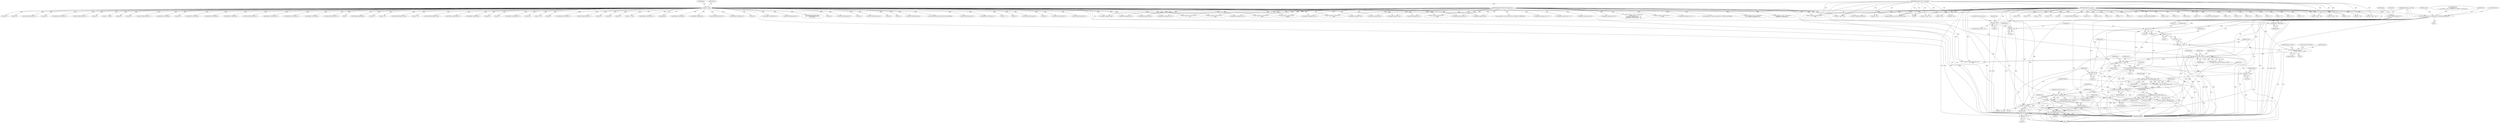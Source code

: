 digraph "0_tcpdump_d10a0f980fe8f9407ab1ffbd612641433ebe175e@pointer" {
"1002699" [label="(Call,tptr + 1)"];
"1002682" [label="(Call,ND_TCHECK2(tptr[0], 2))"];
"1002807" [label="(Call,tptr += alen)"];
"1002800" [label="(Call,bgp_attr_print(ndo, atype, tptr, alen))"];
"1002663" [label="(Call,as_printf(ndo, astostr, sizeof(astostr), EXTRACT_32BITS(tptr)))"];
"1000126" [label="(MethodParameterIn,netdissect_options *ndo)"];
"1002668" [label="(Call,EXTRACT_32BITS(tptr))"];
"1000142" [label="(Call,tptr = pptr)"];
"1000128" [label="(MethodParameterIn,const u_char *pptr)"];
"1002648" [label="(Call,ND_TCHECK2(tptr[0], 4))"];
"1002740" [label="(Call,tok2str(bgp_attr_values,\n                                      \"Unknown Attribute\", atype))"];
"1002696" [label="(Call,atype = *(tptr + 1))"];
"1000127" [label="(MethodParameterIn,u_int atype)"];
"1002728" [label="(Call,tptr += alenlen)"];
"1002719" [label="(Call,len < alenlen)"];
"1002705" [label="(Call,len -= 2)"];
"1002688" [label="(Call,len < 2)"];
"1002673" [label="(Call,len -=4)"];
"1002654" [label="(Call,len < 4)"];
"1000129" [label="(MethodParameterIn,u_int len)"];
"1002810" [label="(Call,len -= alen)"];
"1002731" [label="(Call,len -= alenlen)"];
"1002713" [label="(Call,ND_TCHECK2(tptr[0], alenlen))"];
"1002710" [label="(Call,bgp_attr_lenlen(aflags, tptr))"];
"1002692" [label="(Call,aflags = *tptr)"];
"1002702" [label="(Call,tptr += 2)"];
"1002670" [label="(Call,tptr+=4)"];
"1002708" [label="(Call,alenlen = bgp_attr_lenlen(aflags, tptr))"];
"1002725" [label="(Call,bgp_attr_len(aflags, tptr))"];
"1002723" [label="(Call,alen = bgp_attr_len(aflags, tptr))"];
"1000129" [label="(MethodParameterIn,u_int len)"];
"1000376" [label="(Call,len != 8)"];
"1001647" [label="(Call,EXTRACT_16BITS(tptr))"];
"1002652" [label="(Literal,4)"];
"1000362" [label="(Call,len != 0)"];
"1002869" [label="(Call,len -= 12)"];
"1002739" [label="(Block,)"];
"1002505" [label="(Call,ND_TCHECK2(tptr[0], 8))"];
"1002690" [label="(Literal,2)"];
"1000598" [label="(Call,ipaddr_string(ndo, tptr))"];
"1000128" [label="(MethodParameterIn,const u_char *pptr)"];
"1002431" [label="(Call,EXTRACT_24BITS(tptr+2))"];
"1000338" [label="(Call,len != 4)"];
"1002257" [label="(Call,tptr+2)"];
"1002722" [label="(ControlStructure,goto trunc;)"];
"1000463" [label="(Call,ipaddr_string(ndo, tptr + 4))"];
"1000385" [label="(Call,ND_TCHECK2(tptr[0], len))"];
"1000190" [label="(Call,!len)"];
"1002905" [label="(Call,ND_TCHECK2(*pptr,len))"];
"1002736" [label="(Identifier,ndo)"];
"1002811" [label="(Identifier,len)"];
"1002242" [label="(Call,EXTRACT_32BITS(tptr+2))"];
"1002447" [label="(Call,ND_TCHECK2(tptr[0], 8))"];
"1002696" [label="(Call,atype = *(tptr + 1))"];
"1000170" [label="(Call,tok2str(bgp_origin_values,\n\t\t\t\t\t\t\"Unknown Origin Typecode\",\n\t\t\t\t\t\ttptr[0]))"];
"1002707" [label="(Literal,2)"];
"1002725" [label="(Call,bgp_attr_len(aflags, tptr))"];
"1002728" [label="(Call,tptr += alenlen)"];
"1002721" [label="(Identifier,alenlen)"];
"1002516" [label="(Call,ipaddr_string(ndo, tptr))"];
"1002701" [label="(Literal,1)"];
"1002308" [label="(Call,tptr+6)"];
"1000321" [label="(Call,ND_TCHECK2(tptr[0], 4))"];
"1001691" [label="(Call,tptr < pptr + len)"];
"1002687" [label="(ControlStructure,if (len < 2))"];
"1002719" [label="(Call,len < alenlen)"];
"1002354" [label="(Call,tptr+3)"];
"1002677" [label="(Identifier,len)"];
"1000445" [label="(Call,ND_TCHECK2(tptr[0], 8))"];
"1002890" [label="(Call,print_unknown_data(ndo, pptr, \"\n\t    \", len))"];
"1002205" [label="(Call,tptr+4)"];
"1002219" [label="(Call,ipaddr_string(ndo, tptr+2))"];
"1002649" [label="(Call,tptr[0])"];
"1002136" [label="(Call,len % 8)"];
"1002807" [label="(Call,tptr += alen)"];
"1002693" [label="(Identifier,aflags)"];
"1002432" [label="(Call,tptr+2)"];
"1002656" [label="(Literal,4)"];
"1000142" [label="(Call,tptr = pptr)"];
"1002525" [label="(Call,ND_TCHECK2(tptr[0], 8))"];
"1001640" [label="(Call,ND_TCHECK2(tptr[0], BGP_MP_NLRI_MINSIZE))"];
"1002702" [label="(Call,tptr += 2)"];
"1002674" [label="(Identifier,len)"];
"1000486" [label="(Call,ND_TCHECK2(tptr[0], 4))"];
"1002812" [label="(Identifier,alen)"];
"1002410" [label="(Call,tlen = len)"];
"1002199" [label="(Call,EXTRACT_32BITS(tptr+4))"];
"1001615" [label="(Call,print_unknown_data(ndo, tptr, \"\n\t    \", tlen))"];
"1002897" [label="(Call,ndo->ndo_vflag > 1 && len)"];
"1002718" [label="(ControlStructure,if (len < alenlen))"];
"1000146" [label="(Identifier,tlen)"];
"1002585" [label="(Call,tptr += 3)"];
"1002711" [label="(Identifier,aflags)"];
"1002699" [label="(Call,tptr + 1)"];
"1002691" [label="(ControlStructure,goto trunc;)"];
"1002369" [label="(Call,tptr+2)"];
"1002468" [label="(Call,ND_TCHECK2(tptr[0], 8))"];
"1001693" [label="(Call,pptr + len)"];
"1002203" [label="(Call,ipaddr_string(ndo, tptr+4))"];
"1002861" [label="(Call,len > 12)"];
"1002195" [label="(Call,tptr+2)"];
"1002803" [label="(Identifier,tptr)"];
"1002660" [label="(Identifier,ndo)"];
"1002683" [label="(Call,tptr[0])"];
"1000347" [label="(Call,ND_TCHECK2(tptr[0], 4))"];
"1002489" [label="(Call,ND_TCHECK2(tptr[0], 4))"];
"1002403" [label="(Call,tptr+1)"];
"1000143" [label="(Identifier,tptr)"];
"1002733" [label="(Identifier,alenlen)"];
"1000206" [label="(Call,tptr < pptr + len)"];
"1002745" [label="(Identifier,atype)"];
"1000373" [label="(Call,len != 6)"];
"1002809" [label="(Identifier,alen)"];
"1001625" [label="(Call,pptr + len)"];
"1000456" [label="(Call,as_printf(ndo, astostr, sizeof(astostr), EXTRACT_32BITS(tptr)))"];
"1002698" [label="(Call,*(tptr + 1))"];
"1002225" [label="(Call,tptr+6)"];
"1002395" [label="(Call,ND_TCHECK2(tptr[0], 5))"];
"1000200" [label="(Call,bgp_attr_get_as_size(ndo, atype, pptr, len))"];
"1002349" [label="(Call,tptr+2)"];
"1002368" [label="(Call,EXTRACT_16BITS(tptr+2))"];
"1002717" [label="(Identifier,alenlen)"];
"1000126" [label="(MethodParameterIn,netdissect_options *ndo)"];
"1000150" [label="(Block,)"];
"1002570" [label="(Call,ND_TCHECK2(tptr[0], 3))"];
"1002221" [label="(Call,tptr+2)"];
"1002640" [label="(Call,tptr += length)"];
"1002704" [label="(Literal,2)"];
"1002715" [label="(Identifier,tptr)"];
"1002670" [label="(Call,tptr+=4)"];
"1002741" [label="(Identifier,bgp_attr_values)"];
"1002655" [label="(Identifier,len)"];
"1002237" [label="(Call,as_printf(ndo, astostr, sizeof(astostr),\n\t\t\t    EXTRACT_32BITS(tptr+2)))"];
"1002834" [label="(Call,len > 0)"];
"1002732" [label="(Identifier,len)"];
"1002298" [label="(Call,ipaddr_string(ndo, tptr+2))"];
"1002730" [label="(Identifier,alenlen)"];
"1001680" [label="(Call,len == BGP_MP_NLRI_MINSIZE)"];
"1002562" [label="(Call,tlen = len)"];
"1000312" [label="(Call,len != 4)"];
"1002119" [label="(Call,tptr = pptr + len)"];
"1002714" [label="(Call,tptr[0])"];
"1002243" [label="(Call,tptr+2)"];
"1002919" [label="(MethodReturn,RET)"];
"1002689" [label="(Identifier,len)"];
"1000208" [label="(Call,pptr + len)"];
"1002325" [label="(Call,tptr+6)"];
"1000615" [label="(Call,ND_TCHECK2(tptr[0], 3))"];
"1002724" [label="(Identifier,alen)"];
"1000145" [label="(Call,tlen=len)"];
"1002713" [label="(Call,ND_TCHECK2(tptr[0], alenlen))"];
"1000421" [label="(Call,as_printf(ndo, astostr, sizeof(astostr),\n\t\t\tEXTRACT_32BITS(tptr)))"];
"1000493" [label="(Call,EXTRACT_32BITS(tptr))"];
"1002710" [label="(Call,bgp_attr_lenlen(aflags, tptr))"];
"1002673" [label="(Call,len -=4)"];
"1002808" [label="(Identifier,tptr)"];
"1002723" [label="(Call,alen = bgp_attr_len(aflags, tptr))"];
"1002668" [label="(Call,EXTRACT_32BITS(tptr))"];
"1000127" [label="(MethodParameterIn,u_int atype)"];
"1002247" [label="(Call,tptr+6)"];
"1002848" [label="(Call,EXTRACT_32BITS(tptr))"];
"1000461" [label="(Call,EXTRACT_32BITS(tptr))"];
"1002664" [label="(Identifier,ndo)"];
"1002675" [label="(Literal,4)"];
"1000357" [label="(Call,EXTRACT_32BITS(tptr))"];
"1000401" [label="(Call,as_printf(ndo, astostr, sizeof(astostr), EXTRACT_16BITS(tptr)))"];
"1002661" [label="(Block,)"];
"1002810" [label="(Call,len -= alen)"];
"1002151" [label="(Call,ND_TCHECK2(tptr[0], 2))"];
"1002799" [label="(Call,!bgp_attr_print(ndo, atype, tptr, alen))"];
"1002801" [label="(Identifier,ndo)"];
"1002121" [label="(Call,pptr + len)"];
"1002499" [label="(Call,ipaddr_string(ndo, tptr))"];
"1000408" [label="(Call,ipaddr_string(ndo, tptr + 2))"];
"1002224" [label="(Call,EXTRACT_16BITS(tptr+6))"];
"1002654" [label="(Call,len < 4)"];
"1002479" [label="(Call,ipaddr_string(ndo, tptr))"];
"1002666" [label="(Call,sizeof(astostr))"];
"1002256" [label="(Call,EXTRACT_32BITS(tptr+2))"];
"1000428" [label="(Call,ipaddr_string(ndo, tptr + 4))"];
"1002482" [label="(Call,ipaddr_string(ndo, tptr+4))"];
"1002158" [label="(Call,EXTRACT_16BITS(tptr))"];
"1002712" [label="(Identifier,tptr)"];
"1000180" [label="(Call,len % 2)"];
"1002648" [label="(Call,ND_TCHECK2(tptr[0], 4))"];
"1000587" [label="(Call,ND_TCHECK2(tptr[0], 4))"];
"1002802" [label="(Identifier,atype)"];
"1000130" [label="(Block,)"];
"1000622" [label="(Call,EXTRACT_16BITS(tptr))"];
"1002582" [label="(Call,tptr+1)"];
"1001169" [label="(Call,pptr + len)"];
"1002743" [label="(Identifier,atype)"];
"1002874" [label="(Call,ND_TCHECK2(*pptr,len))"];
"1000331" [label="(Call,ipaddr_string(ndo, tptr))"];
"1002671" [label="(Identifier,tptr)"];
"1002436" [label="(Call,tptr +=5)"];
"1001073" [label="(Call,ND_TCHECK2(tptr[0], tlen))"];
"1002742" [label="(Literal,\"Unknown Attribute\")"];
"1000548" [label="(Call,len != 4)"];
"1000542" [label="(Call,tptr +=4)"];
"1002536" [label="(Call,ipaddr_string(ndo, tptr))"];
"1000663" [label="(Call,ND_TCHECK2(tptr[0], tlen))"];
"1002705" [label="(Call,len -= 2)"];
"1002706" [label="(Identifier,len)"];
"1002688" [label="(Call,len < 2)"];
"1002820" [label="(Call,len % 12)"];
"1002357" [label="(Call,EXTRACT_16BITS(tptr+4))"];
"1000682" [label="(Call,print_unknown_data(ndo, tptr, \"\n\t    \", tlen))"];
"1002284" [label="(Call,ipaddr_string(ndo, tptr+2))"];
"1000406" [label="(Call,EXTRACT_16BITS(tptr))"];
"1000471" [label="(Call,len % 4)"];
"1002458" [label="(Call,ipaddr_string(ndo, tptr))"];
"1002200" [label="(Call,tptr+4)"];
"1002300" [label="(Call,tptr+2)"];
"1002700" [label="(Identifier,tptr)"];
"1002461" [label="(Call,ipaddr_string(ndo, tptr+4))"];
"1000573" [label="(Call,len % 4)"];
"1000567" [label="(Call,ipaddr_string(ndo, tptr))"];
"1002669" [label="(Identifier,tptr)"];
"1002726" [label="(Identifier,aflags)"];
"1002194" [label="(Call,EXTRACT_16BITS(tptr+2))"];
"1000258" [label="(Call,as_printf(ndo, astostr, sizeof(astostr),\n\t\t\t\tas_size == 2 ?\n\t\t\t\tEXTRACT_16BITS(&tptr[2 + i]) :\n\t\t\t\tEXTRACT_32BITS(&tptr[2 + i])))"];
"1002720" [label="(Identifier,len)"];
"1002286" [label="(Call,tptr+2)"];
"1002387" [label="(Call,tptr +=8)"];
"1002378" [label="(Call,print_unknown_data(ndo, tptr, \"\n\t      \", 8))"];
"1002709" [label="(Identifier,alenlen)"];
"1002686" [label="(Literal,2)"];
"1002694" [label="(Call,*tptr)"];
"1002682" [label="(Call,ND_TCHECK2(tptr[0], 2))"];
"1002800" [label="(Call,bgp_attr_print(ndo, atype, tptr, alen))"];
"1000153" [label="(Call,len != 1)"];
"1002091" [label="(Call,tptr-3)"];
"1002109" [label="(Call,print_unknown_data(ndo, tptr-3, \"\n\t    \", tlen))"];
"1002581" [label="(Call,EXTRACT_16BITS(tptr+1))"];
"1002665" [label="(Identifier,astostr)"];
"1002663" [label="(Call,as_printf(ndo, astostr, sizeof(astostr), EXTRACT_32BITS(tptr)))"];
"1002678" [label="(Block,)"];
"1001623" [label="(Call,tptr = pptr + len)"];
"1002703" [label="(Identifier,tptr)"];
"1000436" [label="(Call,len != 8)"];
"1002727" [label="(Identifier,tptr)"];
"1000557" [label="(Call,ND_TCHECK2(tptr[0], 4))"];
"1002740" [label="(Call,tok2str(bgp_attr_values,\n                                      \"Unknown Attribute\", atype))"];
"1000391" [label="(Call,len == 6)"];
"1002731" [label="(Call,len -= alenlen)"];
"1002817" [label="(Call,len == 0)"];
"1002552" [label="(Call,print_unknown_data(ndo, tptr, \"\n\t      \", tlen))"];
"1002697" [label="(Identifier,atype)"];
"1002358" [label="(Call,tptr+4)"];
"1002331" [label="(Call,tptr+6)"];
"1002658" [label="(Call,ND_PRINT((ndo, \"\n\t    Origin AS: %s\",\n\t\t    as_printf(ndo, astostr, sizeof(astostr), EXTRACT_32BITS(tptr)))))"];
"1002635" [label="(Call,print_unknown_data(ndo, tptr,\"\n\t      \", length))"];
"1002315" [label="(Call,tptr+7)"];
"1002757" [label="(Call,aflags & 0x80)"];
"1002692" [label="(Call,aflags = *tptr)"];
"1001092" [label="(Call,print_unknown_data(ndo, tptr, \"\n\t    \", tlen))"];
"1001097" [label="(Call,tptr += tlen)"];
"1001167" [label="(Call,tptr < pptr + len)"];
"1002708" [label="(Call,alenlen = bgp_attr_lenlen(aflags, tptr))"];
"1002246" [label="(Call,EXTRACT_16BITS(tptr+6))"];
"1002729" [label="(Identifier,tptr)"];
"1000144" [label="(Identifier,pptr)"];
"1002804" [label="(Identifier,alen)"];
"1000426" [label="(Call,EXTRACT_32BITS(tptr))"];
"1002657" [label="(ControlStructure,goto trunc;)"];
"1002653" [label="(ControlStructure,if (len < 4))"];
"1002672" [label="(Literal,4)"];
"1002909" [label="(Call,print_unknown_data(ndo, pptr, \"\n\t    \", len))"];
"1002699" -> "1002698"  [label="AST: "];
"1002699" -> "1002701"  [label="CFG: "];
"1002700" -> "1002699"  [label="AST: "];
"1002701" -> "1002699"  [label="AST: "];
"1002698" -> "1002699"  [label="CFG: "];
"1002682" -> "1002699"  [label="DDG: "];
"1002807" -> "1002699"  [label="DDG: "];
"1002670" -> "1002699"  [label="DDG: "];
"1002682" -> "1002678"  [label="AST: "];
"1002682" -> "1002686"  [label="CFG: "];
"1002683" -> "1002682"  [label="AST: "];
"1002686" -> "1002682"  [label="AST: "];
"1002689" -> "1002682"  [label="CFG: "];
"1002682" -> "1002919"  [label="DDG: "];
"1002682" -> "1002919"  [label="DDG: "];
"1002807" -> "1002682"  [label="DDG: "];
"1002670" -> "1002682"  [label="DDG: "];
"1002713" -> "1002682"  [label="DDG: "];
"1002648" -> "1002682"  [label="DDG: "];
"1002682" -> "1002692"  [label="DDG: "];
"1002682" -> "1002702"  [label="DDG: "];
"1002682" -> "1002710"  [label="DDG: "];
"1002682" -> "1002713"  [label="DDG: "];
"1002807" -> "1002678"  [label="AST: "];
"1002807" -> "1002809"  [label="CFG: "];
"1002808" -> "1002807"  [label="AST: "];
"1002809" -> "1002807"  [label="AST: "];
"1002811" -> "1002807"  [label="CFG: "];
"1002807" -> "1002919"  [label="DDG: "];
"1002807" -> "1002702"  [label="DDG: "];
"1002800" -> "1002807"  [label="DDG: "];
"1002800" -> "1002807"  [label="DDG: "];
"1002713" -> "1002807"  [label="DDG: "];
"1002800" -> "1002799"  [label="AST: "];
"1002800" -> "1002804"  [label="CFG: "];
"1002801" -> "1002800"  [label="AST: "];
"1002802" -> "1002800"  [label="AST: "];
"1002803" -> "1002800"  [label="AST: "];
"1002804" -> "1002800"  [label="AST: "];
"1002799" -> "1002800"  [label="CFG: "];
"1002800" -> "1002919"  [label="DDG: "];
"1002800" -> "1002919"  [label="DDG: "];
"1002800" -> "1002919"  [label="DDG: "];
"1002800" -> "1002919"  [label="DDG: "];
"1002800" -> "1002799"  [label="DDG: "];
"1002800" -> "1002799"  [label="DDG: "];
"1002800" -> "1002799"  [label="DDG: "];
"1002800" -> "1002799"  [label="DDG: "];
"1002663" -> "1002800"  [label="DDG: "];
"1000126" -> "1002800"  [label="DDG: "];
"1002740" -> "1002800"  [label="DDG: "];
"1000127" -> "1002800"  [label="DDG: "];
"1002728" -> "1002800"  [label="DDG: "];
"1002713" -> "1002800"  [label="DDG: "];
"1002723" -> "1002800"  [label="DDG: "];
"1002800" -> "1002810"  [label="DDG: "];
"1002800" -> "1002909"  [label="DDG: "];
"1002663" -> "1002661"  [label="AST: "];
"1002663" -> "1002668"  [label="CFG: "];
"1002664" -> "1002663"  [label="AST: "];
"1002665" -> "1002663"  [label="AST: "];
"1002666" -> "1002663"  [label="AST: "];
"1002668" -> "1002663"  [label="AST: "];
"1002658" -> "1002663"  [label="CFG: "];
"1002663" -> "1002919"  [label="DDG: "];
"1002663" -> "1002919"  [label="DDG: "];
"1002663" -> "1002919"  [label="DDG: "];
"1002663" -> "1002919"  [label="DDG: "];
"1000126" -> "1002663"  [label="DDG: "];
"1002668" -> "1002663"  [label="DDG: "];
"1002663" -> "1002909"  [label="DDG: "];
"1000126" -> "1000125"  [label="AST: "];
"1000126" -> "1002919"  [label="DDG: "];
"1000126" -> "1000200"  [label="DDG: "];
"1000126" -> "1000258"  [label="DDG: "];
"1000126" -> "1000331"  [label="DDG: "];
"1000126" -> "1000401"  [label="DDG: "];
"1000126" -> "1000408"  [label="DDG: "];
"1000126" -> "1000421"  [label="DDG: "];
"1000126" -> "1000428"  [label="DDG: "];
"1000126" -> "1000456"  [label="DDG: "];
"1000126" -> "1000463"  [label="DDG: "];
"1000126" -> "1000567"  [label="DDG: "];
"1000126" -> "1000598"  [label="DDG: "];
"1000126" -> "1000682"  [label="DDG: "];
"1000126" -> "1001092"  [label="DDG: "];
"1000126" -> "1001615"  [label="DDG: "];
"1000126" -> "1002109"  [label="DDG: "];
"1000126" -> "1002203"  [label="DDG: "];
"1000126" -> "1002219"  [label="DDG: "];
"1000126" -> "1002237"  [label="DDG: "];
"1000126" -> "1002284"  [label="DDG: "];
"1000126" -> "1002298"  [label="DDG: "];
"1000126" -> "1002378"  [label="DDG: "];
"1000126" -> "1002458"  [label="DDG: "];
"1000126" -> "1002461"  [label="DDG: "];
"1000126" -> "1002479"  [label="DDG: "];
"1000126" -> "1002482"  [label="DDG: "];
"1000126" -> "1002499"  [label="DDG: "];
"1000126" -> "1002516"  [label="DDG: "];
"1000126" -> "1002536"  [label="DDG: "];
"1000126" -> "1002552"  [label="DDG: "];
"1000126" -> "1002635"  [label="DDG: "];
"1000126" -> "1002890"  [label="DDG: "];
"1000126" -> "1002909"  [label="DDG: "];
"1002668" -> "1002669"  [label="CFG: "];
"1002669" -> "1002668"  [label="AST: "];
"1000142" -> "1002668"  [label="DDG: "];
"1002648" -> "1002668"  [label="DDG: "];
"1002668" -> "1002670"  [label="DDG: "];
"1000142" -> "1000130"  [label="AST: "];
"1000142" -> "1000144"  [label="CFG: "];
"1000143" -> "1000142"  [label="AST: "];
"1000144" -> "1000142"  [label="AST: "];
"1000146" -> "1000142"  [label="CFG: "];
"1000142" -> "1002919"  [label="DDG: "];
"1000142" -> "1002919"  [label="DDG: "];
"1000128" -> "1000142"  [label="DDG: "];
"1000142" -> "1000170"  [label="DDG: "];
"1000142" -> "1000206"  [label="DDG: "];
"1000142" -> "1000321"  [label="DDG: "];
"1000142" -> "1000331"  [label="DDG: "];
"1000142" -> "1000347"  [label="DDG: "];
"1000142" -> "1000357"  [label="DDG: "];
"1000142" -> "1000385"  [label="DDG: "];
"1000142" -> "1000406"  [label="DDG: "];
"1000142" -> "1000426"  [label="DDG: "];
"1000142" -> "1000445"  [label="DDG: "];
"1000142" -> "1000461"  [label="DDG: "];
"1000142" -> "1000486"  [label="DDG: "];
"1000142" -> "1000493"  [label="DDG: "];
"1000142" -> "1000542"  [label="DDG: "];
"1000142" -> "1000557"  [label="DDG: "];
"1000142" -> "1000567"  [label="DDG: "];
"1000142" -> "1000587"  [label="DDG: "];
"1000142" -> "1000598"  [label="DDG: "];
"1000142" -> "1000615"  [label="DDG: "];
"1000142" -> "1000622"  [label="DDG: "];
"1000142" -> "1000663"  [label="DDG: "];
"1000142" -> "1000682"  [label="DDG: "];
"1000142" -> "1001073"  [label="DDG: "];
"1000142" -> "1001092"  [label="DDG: "];
"1000142" -> "1001097"  [label="DDG: "];
"1000142" -> "1001615"  [label="DDG: "];
"1000142" -> "1001640"  [label="DDG: "];
"1000142" -> "1001647"  [label="DDG: "];
"1000142" -> "1002091"  [label="DDG: "];
"1000142" -> "1002151"  [label="DDG: "];
"1000142" -> "1002158"  [label="DDG: "];
"1000142" -> "1002194"  [label="DDG: "];
"1000142" -> "1002195"  [label="DDG: "];
"1000142" -> "1002199"  [label="DDG: "];
"1000142" -> "1002200"  [label="DDG: "];
"1000142" -> "1002203"  [label="DDG: "];
"1000142" -> "1002205"  [label="DDG: "];
"1000142" -> "1002219"  [label="DDG: "];
"1000142" -> "1002221"  [label="DDG: "];
"1000142" -> "1002224"  [label="DDG: "];
"1000142" -> "1002225"  [label="DDG: "];
"1000142" -> "1002242"  [label="DDG: "];
"1000142" -> "1002243"  [label="DDG: "];
"1000142" -> "1002246"  [label="DDG: "];
"1000142" -> "1002247"  [label="DDG: "];
"1000142" -> "1002256"  [label="DDG: "];
"1000142" -> "1002257"  [label="DDG: "];
"1000142" -> "1002284"  [label="DDG: "];
"1000142" -> "1002286"  [label="DDG: "];
"1000142" -> "1002298"  [label="DDG: "];
"1000142" -> "1002300"  [label="DDG: "];
"1000142" -> "1002308"  [label="DDG: "];
"1000142" -> "1002315"  [label="DDG: "];
"1000142" -> "1002325"  [label="DDG: "];
"1000142" -> "1002331"  [label="DDG: "];
"1000142" -> "1002349"  [label="DDG: "];
"1000142" -> "1002354"  [label="DDG: "];
"1000142" -> "1002357"  [label="DDG: "];
"1000142" -> "1002358"  [label="DDG: "];
"1000142" -> "1002368"  [label="DDG: "];
"1000142" -> "1002369"  [label="DDG: "];
"1000142" -> "1002378"  [label="DDG: "];
"1000142" -> "1002387"  [label="DDG: "];
"1000142" -> "1002395"  [label="DDG: "];
"1000142" -> "1002403"  [label="DDG: "];
"1000142" -> "1002431"  [label="DDG: "];
"1000142" -> "1002432"  [label="DDG: "];
"1000142" -> "1002436"  [label="DDG: "];
"1000142" -> "1002447"  [label="DDG: "];
"1000142" -> "1002458"  [label="DDG: "];
"1000142" -> "1002468"  [label="DDG: "];
"1000142" -> "1002479"  [label="DDG: "];
"1000142" -> "1002489"  [label="DDG: "];
"1000142" -> "1002499"  [label="DDG: "];
"1000142" -> "1002505"  [label="DDG: "];
"1000142" -> "1002516"  [label="DDG: "];
"1000142" -> "1002525"  [label="DDG: "];
"1000142" -> "1002536"  [label="DDG: "];
"1000142" -> "1002552"  [label="DDG: "];
"1000142" -> "1002570"  [label="DDG: "];
"1000142" -> "1002581"  [label="DDG: "];
"1000142" -> "1002582"  [label="DDG: "];
"1000142" -> "1002585"  [label="DDG: "];
"1000142" -> "1002635"  [label="DDG: "];
"1000142" -> "1002640"  [label="DDG: "];
"1000142" -> "1002648"  [label="DDG: "];
"1000142" -> "1002848"  [label="DDG: "];
"1000128" -> "1000125"  [label="AST: "];
"1000128" -> "1002919"  [label="DDG: "];
"1000128" -> "1000200"  [label="DDG: "];
"1000128" -> "1000206"  [label="DDG: "];
"1000128" -> "1000208"  [label="DDG: "];
"1000128" -> "1001167"  [label="DDG: "];
"1000128" -> "1001169"  [label="DDG: "];
"1000128" -> "1001623"  [label="DDG: "];
"1000128" -> "1001625"  [label="DDG: "];
"1000128" -> "1001691"  [label="DDG: "];
"1000128" -> "1001693"  [label="DDG: "];
"1000128" -> "1002119"  [label="DDG: "];
"1000128" -> "1002121"  [label="DDG: "];
"1000128" -> "1002890"  [label="DDG: "];
"1000128" -> "1002909"  [label="DDG: "];
"1002648" -> "1000150"  [label="AST: "];
"1002648" -> "1002652"  [label="CFG: "];
"1002649" -> "1002648"  [label="AST: "];
"1002652" -> "1002648"  [label="AST: "];
"1002655" -> "1002648"  [label="CFG: "];
"1002648" -> "1002919"  [label="DDG: "];
"1002648" -> "1002919"  [label="DDG: "];
"1002648" -> "1002670"  [label="DDG: "];
"1002740" -> "1002739"  [label="AST: "];
"1002740" -> "1002743"  [label="CFG: "];
"1002741" -> "1002740"  [label="AST: "];
"1002742" -> "1002740"  [label="AST: "];
"1002743" -> "1002740"  [label="AST: "];
"1002745" -> "1002740"  [label="CFG: "];
"1002740" -> "1002919"  [label="DDG: "];
"1002740" -> "1002919"  [label="DDG: "];
"1002696" -> "1002740"  [label="DDG: "];
"1000127" -> "1002740"  [label="DDG: "];
"1002696" -> "1002678"  [label="AST: "];
"1002696" -> "1002698"  [label="CFG: "];
"1002697" -> "1002696"  [label="AST: "];
"1002698" -> "1002696"  [label="AST: "];
"1002703" -> "1002696"  [label="CFG: "];
"1002696" -> "1002919"  [label="DDG: "];
"1002696" -> "1002919"  [label="DDG: "];
"1000127" -> "1002696"  [label="DDG: "];
"1000127" -> "1000125"  [label="AST: "];
"1000127" -> "1002919"  [label="DDG: "];
"1000127" -> "1000200"  [label="DDG: "];
"1002728" -> "1002678"  [label="AST: "];
"1002728" -> "1002730"  [label="CFG: "];
"1002729" -> "1002728"  [label="AST: "];
"1002730" -> "1002728"  [label="AST: "];
"1002732" -> "1002728"  [label="CFG: "];
"1002719" -> "1002728"  [label="DDG: "];
"1002725" -> "1002728"  [label="DDG: "];
"1002713" -> "1002728"  [label="DDG: "];
"1002719" -> "1002718"  [label="AST: "];
"1002719" -> "1002721"  [label="CFG: "];
"1002720" -> "1002719"  [label="AST: "];
"1002721" -> "1002719"  [label="AST: "];
"1002722" -> "1002719"  [label="CFG: "];
"1002724" -> "1002719"  [label="CFG: "];
"1002719" -> "1002919"  [label="DDG: "];
"1002719" -> "1002919"  [label="DDG: "];
"1002719" -> "1002919"  [label="DDG: "];
"1002705" -> "1002719"  [label="DDG: "];
"1000129" -> "1002719"  [label="DDG: "];
"1002713" -> "1002719"  [label="DDG: "];
"1002719" -> "1002731"  [label="DDG: "];
"1002719" -> "1002731"  [label="DDG: "];
"1002705" -> "1002678"  [label="AST: "];
"1002705" -> "1002707"  [label="CFG: "];
"1002706" -> "1002705"  [label="AST: "];
"1002707" -> "1002705"  [label="AST: "];
"1002709" -> "1002705"  [label="CFG: "];
"1002688" -> "1002705"  [label="DDG: "];
"1000129" -> "1002705"  [label="DDG: "];
"1002688" -> "1002687"  [label="AST: "];
"1002688" -> "1002690"  [label="CFG: "];
"1002689" -> "1002688"  [label="AST: "];
"1002690" -> "1002688"  [label="AST: "];
"1002691" -> "1002688"  [label="CFG: "];
"1002693" -> "1002688"  [label="CFG: "];
"1002688" -> "1002919"  [label="DDG: "];
"1002688" -> "1002919"  [label="DDG: "];
"1002673" -> "1002688"  [label="DDG: "];
"1002810" -> "1002688"  [label="DDG: "];
"1000129" -> "1002688"  [label="DDG: "];
"1002673" -> "1000150"  [label="AST: "];
"1002673" -> "1002675"  [label="CFG: "];
"1002674" -> "1002673"  [label="AST: "];
"1002675" -> "1002673"  [label="AST: "];
"1002677" -> "1002673"  [label="CFG: "];
"1002654" -> "1002673"  [label="DDG: "];
"1000129" -> "1002673"  [label="DDG: "];
"1002673" -> "1002897"  [label="DDG: "];
"1002654" -> "1002653"  [label="AST: "];
"1002654" -> "1002656"  [label="CFG: "];
"1002655" -> "1002654"  [label="AST: "];
"1002656" -> "1002654"  [label="AST: "];
"1002657" -> "1002654"  [label="CFG: "];
"1002660" -> "1002654"  [label="CFG: "];
"1002654" -> "1002919"  [label="DDG: "];
"1002654" -> "1002919"  [label="DDG: "];
"1000129" -> "1002654"  [label="DDG: "];
"1000129" -> "1000125"  [label="AST: "];
"1000129" -> "1002919"  [label="DDG: "];
"1000129" -> "1000145"  [label="DDG: "];
"1000129" -> "1000153"  [label="DDG: "];
"1000129" -> "1000180"  [label="DDG: "];
"1000129" -> "1000190"  [label="DDG: "];
"1000129" -> "1000200"  [label="DDG: "];
"1000129" -> "1000206"  [label="DDG: "];
"1000129" -> "1000208"  [label="DDG: "];
"1000129" -> "1000312"  [label="DDG: "];
"1000129" -> "1000338"  [label="DDG: "];
"1000129" -> "1000362"  [label="DDG: "];
"1000129" -> "1000373"  [label="DDG: "];
"1000129" -> "1000376"  [label="DDG: "];
"1000129" -> "1000385"  [label="DDG: "];
"1000129" -> "1000391"  [label="DDG: "];
"1000129" -> "1000436"  [label="DDG: "];
"1000129" -> "1000471"  [label="DDG: "];
"1000129" -> "1000548"  [label="DDG: "];
"1000129" -> "1000573"  [label="DDG: "];
"1000129" -> "1001167"  [label="DDG: "];
"1000129" -> "1001169"  [label="DDG: "];
"1000129" -> "1001623"  [label="DDG: "];
"1000129" -> "1001625"  [label="DDG: "];
"1000129" -> "1001680"  [label="DDG: "];
"1000129" -> "1001691"  [label="DDG: "];
"1000129" -> "1001693"  [label="DDG: "];
"1000129" -> "1002119"  [label="DDG: "];
"1000129" -> "1002121"  [label="DDG: "];
"1000129" -> "1002136"  [label="DDG: "];
"1000129" -> "1002410"  [label="DDG: "];
"1000129" -> "1002562"  [label="DDG: "];
"1000129" -> "1002731"  [label="DDG: "];
"1000129" -> "1002810"  [label="DDG: "];
"1000129" -> "1002817"  [label="DDG: "];
"1000129" -> "1002820"  [label="DDG: "];
"1000129" -> "1002834"  [label="DDG: "];
"1000129" -> "1002861"  [label="DDG: "];
"1000129" -> "1002869"  [label="DDG: "];
"1000129" -> "1002874"  [label="DDG: "];
"1000129" -> "1002890"  [label="DDG: "];
"1000129" -> "1002897"  [label="DDG: "];
"1000129" -> "1002905"  [label="DDG: "];
"1000129" -> "1002909"  [label="DDG: "];
"1002810" -> "1002678"  [label="AST: "];
"1002810" -> "1002812"  [label="CFG: "];
"1002811" -> "1002810"  [label="AST: "];
"1002812" -> "1002810"  [label="AST: "];
"1002677" -> "1002810"  [label="CFG: "];
"1002810" -> "1002919"  [label="DDG: "];
"1002731" -> "1002810"  [label="DDG: "];
"1002810" -> "1002897"  [label="DDG: "];
"1002731" -> "1002678"  [label="AST: "];
"1002731" -> "1002733"  [label="CFG: "];
"1002732" -> "1002731"  [label="AST: "];
"1002733" -> "1002731"  [label="AST: "];
"1002736" -> "1002731"  [label="CFG: "];
"1002731" -> "1002919"  [label="DDG: "];
"1002731" -> "1002919"  [label="DDG: "];
"1002713" -> "1002678"  [label="AST: "];
"1002713" -> "1002717"  [label="CFG: "];
"1002714" -> "1002713"  [label="AST: "];
"1002717" -> "1002713"  [label="AST: "];
"1002720" -> "1002713"  [label="CFG: "];
"1002713" -> "1002919"  [label="DDG: "];
"1002713" -> "1002919"  [label="DDG: "];
"1002710" -> "1002713"  [label="DDG: "];
"1002708" -> "1002713"  [label="DDG: "];
"1002713" -> "1002725"  [label="DDG: "];
"1002710" -> "1002708"  [label="AST: "];
"1002710" -> "1002712"  [label="CFG: "];
"1002711" -> "1002710"  [label="AST: "];
"1002712" -> "1002710"  [label="AST: "];
"1002708" -> "1002710"  [label="CFG: "];
"1002710" -> "1002919"  [label="DDG: "];
"1002710" -> "1002919"  [label="DDG: "];
"1002710" -> "1002708"  [label="DDG: "];
"1002710" -> "1002708"  [label="DDG: "];
"1002692" -> "1002710"  [label="DDG: "];
"1002702" -> "1002710"  [label="DDG: "];
"1002710" -> "1002725"  [label="DDG: "];
"1002710" -> "1002725"  [label="DDG: "];
"1002692" -> "1002678"  [label="AST: "];
"1002692" -> "1002694"  [label="CFG: "];
"1002693" -> "1002692"  [label="AST: "];
"1002694" -> "1002692"  [label="AST: "];
"1002697" -> "1002692"  [label="CFG: "];
"1002692" -> "1002919"  [label="DDG: "];
"1002702" -> "1002678"  [label="AST: "];
"1002702" -> "1002704"  [label="CFG: "];
"1002703" -> "1002702"  [label="AST: "];
"1002704" -> "1002702"  [label="AST: "];
"1002706" -> "1002702"  [label="CFG: "];
"1002670" -> "1002702"  [label="DDG: "];
"1002670" -> "1000150"  [label="AST: "];
"1002670" -> "1002672"  [label="CFG: "];
"1002671" -> "1002670"  [label="AST: "];
"1002672" -> "1002670"  [label="AST: "];
"1002674" -> "1002670"  [label="CFG: "];
"1002670" -> "1002919"  [label="DDG: "];
"1002708" -> "1002678"  [label="AST: "];
"1002709" -> "1002708"  [label="AST: "];
"1002715" -> "1002708"  [label="CFG: "];
"1002708" -> "1002919"  [label="DDG: "];
"1002725" -> "1002723"  [label="AST: "];
"1002725" -> "1002727"  [label="CFG: "];
"1002726" -> "1002725"  [label="AST: "];
"1002727" -> "1002725"  [label="AST: "];
"1002723" -> "1002725"  [label="CFG: "];
"1002725" -> "1002919"  [label="DDG: "];
"1002725" -> "1002723"  [label="DDG: "];
"1002725" -> "1002723"  [label="DDG: "];
"1002725" -> "1002757"  [label="DDG: "];
"1002723" -> "1002678"  [label="AST: "];
"1002724" -> "1002723"  [label="AST: "];
"1002729" -> "1002723"  [label="CFG: "];
"1002723" -> "1002919"  [label="DDG: "];
}

